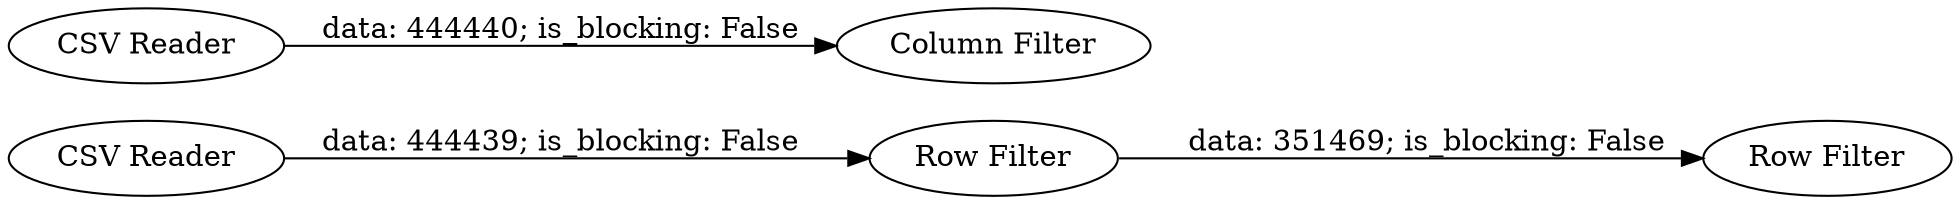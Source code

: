digraph {
	"-6067566336483304535_3" [label="Row Filter"]
	"-6067566336483304535_5" [label="Column Filter"]
	"-6067566336483304535_4" [label="CSV Reader"]
	"-6067566336483304535_2" [label="Row Filter"]
	"-6067566336483304535_1" [label="CSV Reader"]
	"-6067566336483304535_1" -> "-6067566336483304535_2" [label="data: 444439; is_blocking: False"]
	"-6067566336483304535_4" -> "-6067566336483304535_5" [label="data: 444440; is_blocking: False"]
	"-6067566336483304535_2" -> "-6067566336483304535_3" [label="data: 351469; is_blocking: False"]
	rankdir=LR
}
